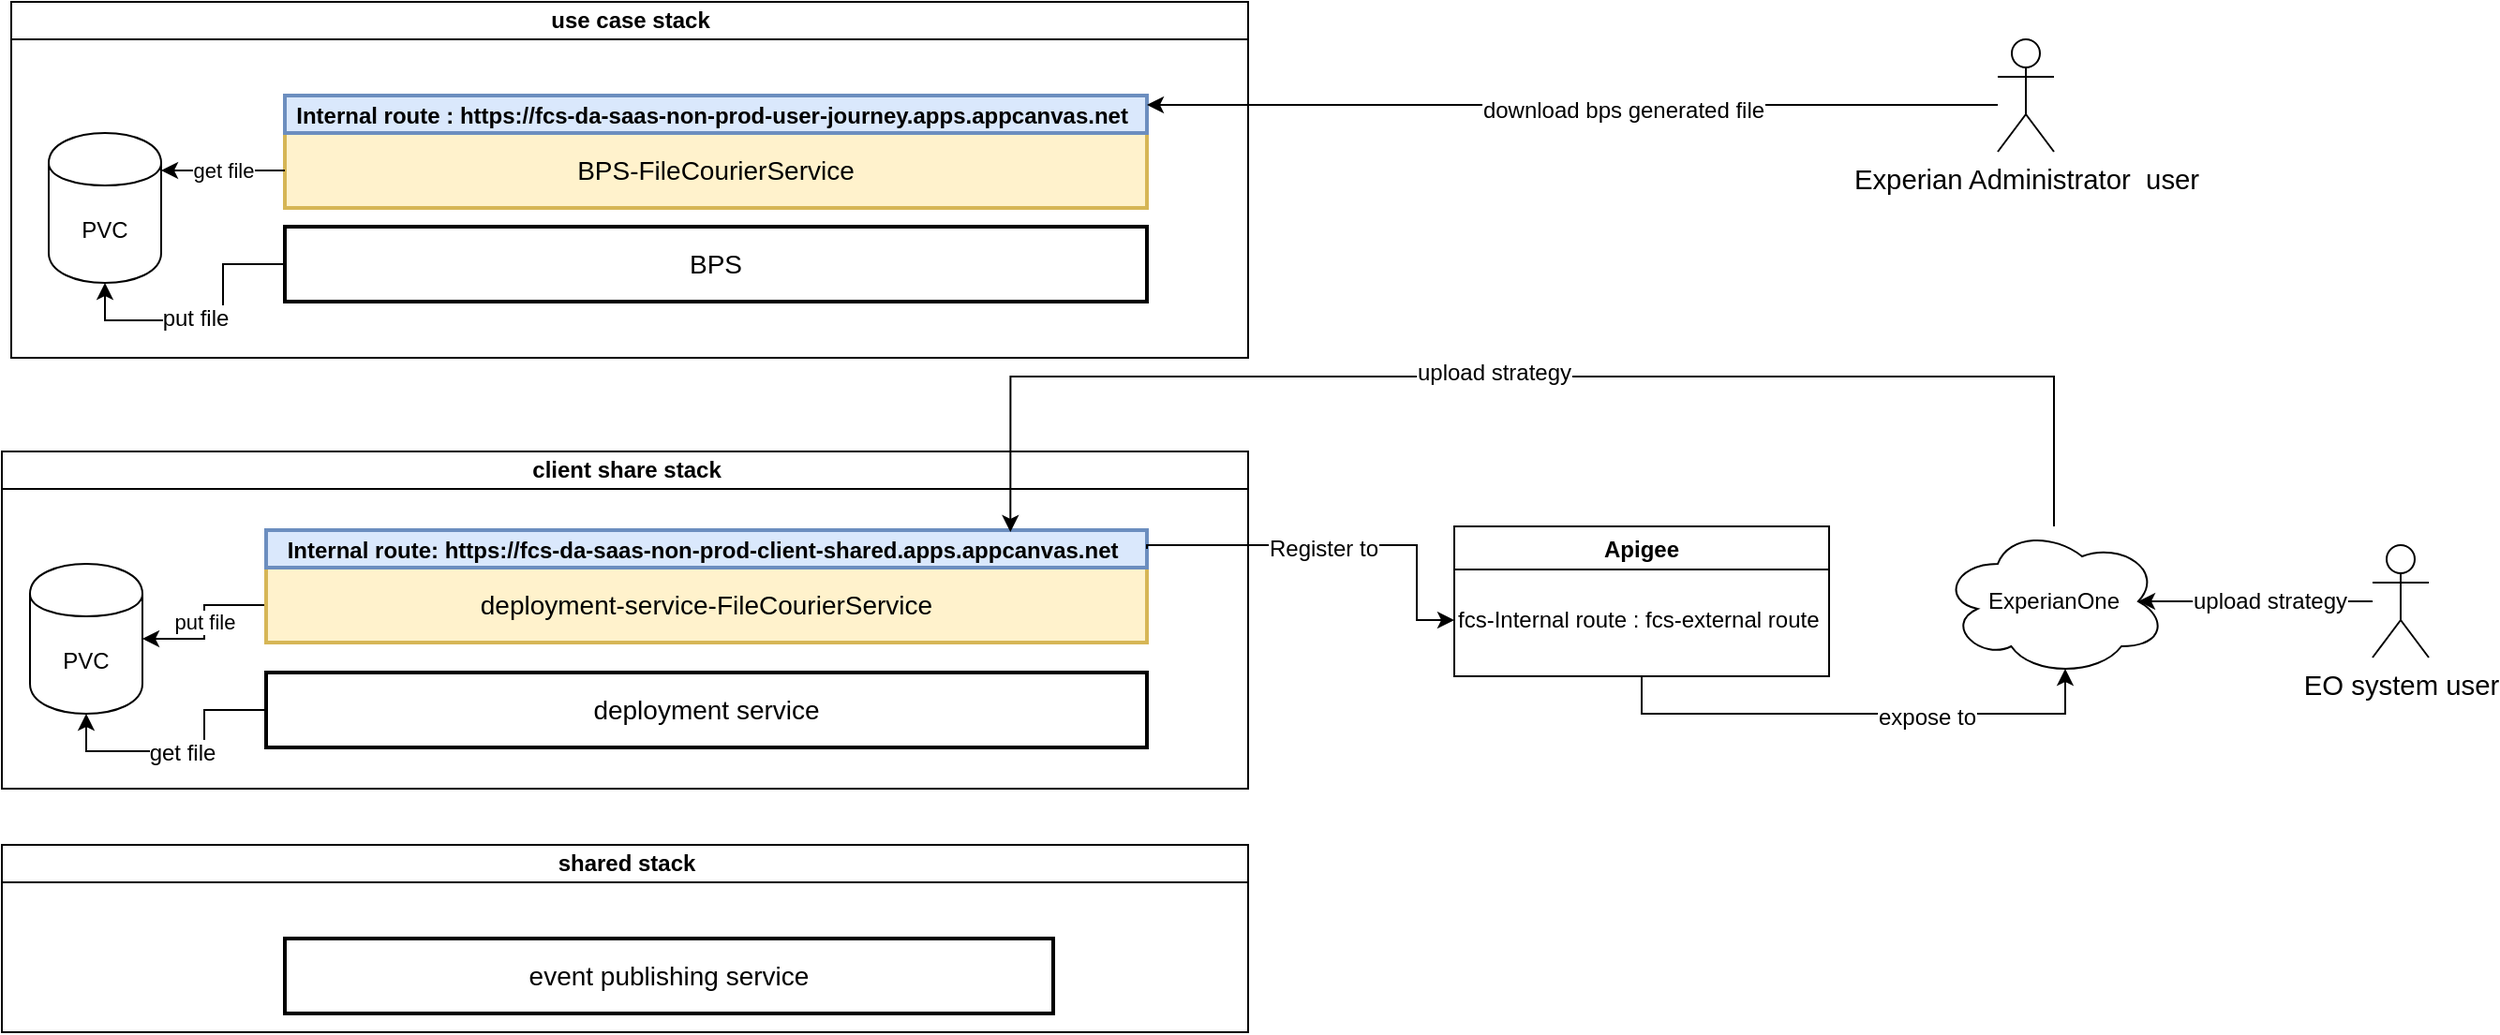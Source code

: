 <mxfile version="11.1.4" type="github"><diagram id="W_1h54hWObX5pn6dxqBk" name="Page-1"><mxGraphModel dx="1600" dy="804" grid="1" gridSize="10" guides="1" tooltips="1" connect="1" arrows="1" fold="1" page="1" pageScale="1" pageWidth="9091" pageHeight="913" math="0" shadow="0"><root><mxCell id="0"/><mxCell id="1" parent="0"/><mxCell id="J4J6hbRbbnwvo96xEseE-1" value="use case stack" style="swimlane;html=1;startSize=20;horizontal=1;containerType=tree;" vertex="1" parent="1"><mxGeometry x="50" y="30" width="660" height="190" as="geometry"/></mxCell><mxCell id="J4J6hbRbbnwvo96xEseE-9" value="BPS-FileCourierService" style="strokeWidth=2;whiteSpace=wrap;html=1;align=center;fontSize=14;fillColor=#fff2cc;strokeColor=#d6b656;" vertex="1" parent="J4J6hbRbbnwvo96xEseE-1"><mxGeometry x="146" y="70" width="460" height="40" as="geometry"/></mxCell><mxCell id="J4J6hbRbbnwvo96xEseE-54" style="edgeStyle=orthogonalEdgeStyle;rounded=0;orthogonalLoop=1;jettySize=auto;html=1;entryX=0.5;entryY=1;entryDx=0;entryDy=0;" edge="1" parent="J4J6hbRbbnwvo96xEseE-1" source="J4J6hbRbbnwvo96xEseE-10" target="J4J6hbRbbnwvo96xEseE-53"><mxGeometry relative="1" as="geometry"/></mxCell><mxCell id="J4J6hbRbbnwvo96xEseE-57" value="put file" style="text;html=1;resizable=0;points=[];align=center;verticalAlign=middle;labelBackgroundColor=#ffffff;" vertex="1" connectable="0" parent="J4J6hbRbbnwvo96xEseE-54"><mxGeometry x="0.069" y="-1" relative="1" as="geometry"><mxPoint as="offset"/></mxGeometry></mxCell><mxCell id="J4J6hbRbbnwvo96xEseE-10" value="BPS" style="strokeWidth=2;whiteSpace=wrap;html=1;align=center;fontSize=14;" vertex="1" parent="J4J6hbRbbnwvo96xEseE-1"><mxGeometry x="146" y="120" width="460" height="40" as="geometry"/></mxCell><mxCell id="J4J6hbRbbnwvo96xEseE-22" value="&lt;b&gt;&lt;font style=&quot;font-size: 12px&quot;&gt;Internal route :&amp;nbsp;https://fcs-da-saas-non-prod-user-journey.apps.appcanvas.net&lt;/font&gt;&amp;nbsp;&lt;/b&gt;" style="strokeWidth=2;whiteSpace=wrap;html=1;align=center;fontSize=14;fillColor=#dae8fc;strokeColor=#6c8ebf;" vertex="1" parent="J4J6hbRbbnwvo96xEseE-1"><mxGeometry x="146" y="50" width="460" height="20" as="geometry"/></mxCell><mxCell id="J4J6hbRbbnwvo96xEseE-61" value="get file" style="edgeStyle=orthogonalEdgeStyle;rounded=0;orthogonalLoop=1;jettySize=auto;html=1;" edge="1" parent="J4J6hbRbbnwvo96xEseE-1" source="J4J6hbRbbnwvo96xEseE-9" target="J4J6hbRbbnwvo96xEseE-53"><mxGeometry relative="1" as="geometry"><Array as="points"><mxPoint x="100" y="90"/><mxPoint x="100" y="90"/></Array></mxGeometry></mxCell><mxCell id="J4J6hbRbbnwvo96xEseE-53" value="PVC" style="shape=cylinder;whiteSpace=wrap;html=1;boundedLbl=1;backgroundOutline=1;" vertex="1" parent="J4J6hbRbbnwvo96xEseE-1"><mxGeometry x="20" y="70" width="60" height="80" as="geometry"/></mxCell><mxCell id="J4J6hbRbbnwvo96xEseE-12" value="client share stack" style="swimlane;html=1;startSize=20;horizontal=1;containerType=tree;" vertex="1" parent="1"><mxGeometry x="45" y="270" width="665" height="180" as="geometry"/></mxCell><mxCell id="J4J6hbRbbnwvo96xEseE-63" value="put file" style="edgeStyle=orthogonalEdgeStyle;rounded=0;orthogonalLoop=1;jettySize=auto;html=1;" edge="1" parent="J4J6hbRbbnwvo96xEseE-12" source="J4J6hbRbbnwvo96xEseE-13" target="J4J6hbRbbnwvo96xEseE-62"><mxGeometry relative="1" as="geometry"/></mxCell><mxCell id="J4J6hbRbbnwvo96xEseE-13" value="deployment-service-FileCourierService" style="strokeWidth=2;whiteSpace=wrap;html=1;align=center;fontSize=14;fillColor=#fff2cc;strokeColor=#d6b656;" vertex="1" parent="J4J6hbRbbnwvo96xEseE-12"><mxGeometry x="141" y="62" width="470" height="40" as="geometry"/></mxCell><mxCell id="J4J6hbRbbnwvo96xEseE-65" style="edgeStyle=orthogonalEdgeStyle;rounded=0;orthogonalLoop=1;jettySize=auto;html=1;entryX=0.5;entryY=1;entryDx=0;entryDy=0;" edge="1" parent="J4J6hbRbbnwvo96xEseE-12" source="J4J6hbRbbnwvo96xEseE-14" target="J4J6hbRbbnwvo96xEseE-62"><mxGeometry relative="1" as="geometry"/></mxCell><mxCell id="J4J6hbRbbnwvo96xEseE-66" value="get file" style="text;html=1;resizable=0;points=[];align=center;verticalAlign=middle;labelBackgroundColor=#ffffff;" vertex="1" connectable="0" parent="J4J6hbRbbnwvo96xEseE-65"><mxGeometry x="-0.029" y="1" relative="1" as="geometry"><mxPoint as="offset"/></mxGeometry></mxCell><mxCell id="J4J6hbRbbnwvo96xEseE-14" value="deployment service" style="strokeWidth=2;whiteSpace=wrap;html=1;align=center;fontSize=14;" vertex="1" parent="J4J6hbRbbnwvo96xEseE-12"><mxGeometry x="141" y="118" width="470" height="40" as="geometry"/></mxCell><mxCell id="J4J6hbRbbnwvo96xEseE-28" value="&lt;b&gt;&lt;font style=&quot;font-size: 12px&quot;&gt;Internal route:&amp;nbsp;https://fcs-da-saas-non-prod-client-shared.apps.appcanvas.net&lt;/font&gt;&amp;nbsp;&lt;/b&gt;" style="strokeWidth=2;whiteSpace=wrap;html=1;align=center;fontSize=14;fillColor=#dae8fc;strokeColor=#6c8ebf;" vertex="1" parent="J4J6hbRbbnwvo96xEseE-12"><mxGeometry x="141" y="42" width="470" height="20" as="geometry"/></mxCell><mxCell id="J4J6hbRbbnwvo96xEseE-62" value="PVC" style="shape=cylinder;whiteSpace=wrap;html=1;boundedLbl=1;backgroundOutline=1;" vertex="1" parent="J4J6hbRbbnwvo96xEseE-12"><mxGeometry x="15" y="60" width="60" height="80" as="geometry"/></mxCell><mxCell id="J4J6hbRbbnwvo96xEseE-16" value="shared stack" style="swimlane;html=1;startSize=20;horizontal=1;containerType=tree;" vertex="1" parent="1"><mxGeometry x="45" y="480" width="665" height="100" as="geometry"/></mxCell><mxCell id="J4J6hbRbbnwvo96xEseE-17" value="event publishing service" style="strokeWidth=2;whiteSpace=wrap;html=1;align=center;fontSize=14;" vertex="1" parent="J4J6hbRbbnwvo96xEseE-16"><mxGeometry x="151" y="50" width="410" height="40" as="geometry"/></mxCell><mxCell id="J4J6hbRbbnwvo96xEseE-31" style="edgeStyle=orthogonalEdgeStyle;rounded=0;orthogonalLoop=1;jettySize=auto;html=1;exitX=1;exitY=0.5;exitDx=0;exitDy=0;" edge="1" parent="1" source="J4J6hbRbbnwvo96xEseE-28"><mxGeometry relative="1" as="geometry"><mxPoint x="820" y="360" as="targetPoint"/><Array as="points"><mxPoint x="800" y="320"/><mxPoint x="800" y="360"/></Array></mxGeometry></mxCell><mxCell id="J4J6hbRbbnwvo96xEseE-35" value="Register to" style="text;html=1;resizable=0;points=[];align=center;verticalAlign=middle;labelBackgroundColor=#ffffff;" vertex="1" connectable="0" parent="J4J6hbRbbnwvo96xEseE-31"><mxGeometry x="0.126" y="-3" relative="1" as="geometry"><mxPoint x="-20" y="-1" as="offset"/></mxGeometry></mxCell><mxCell id="J4J6hbRbbnwvo96xEseE-34" value="Apigee" style="swimlane;" vertex="1" parent="1"><mxGeometry x="820" y="310" width="200" height="80" as="geometry"/></mxCell><mxCell id="J4J6hbRbbnwvo96xEseE-37" value="fcs-Internal route : fcs-external route" style="text;html=1;resizable=0;points=[];autosize=1;align=left;verticalAlign=top;spacingTop=-4;" vertex="1" parent="J4J6hbRbbnwvo96xEseE-34"><mxGeometry y="40" width="210" height="20" as="geometry"/></mxCell><mxCell id="J4J6hbRbbnwvo96xEseE-45" style="edgeStyle=orthogonalEdgeStyle;rounded=0;orthogonalLoop=1;jettySize=auto;html=1;entryX=0.875;entryY=0.5;entryDx=0;entryDy=0;entryPerimeter=0;" edge="1" parent="1" source="J4J6hbRbbnwvo96xEseE-38" target="J4J6hbRbbnwvo96xEseE-43"><mxGeometry relative="1" as="geometry"/></mxCell><mxCell id="J4J6hbRbbnwvo96xEseE-48" value="upload strategy" style="text;html=1;resizable=0;points=[];align=center;verticalAlign=middle;labelBackgroundColor=#ffffff;" vertex="1" connectable="0" parent="J4J6hbRbbnwvo96xEseE-45"><mxGeometry x="0.168" relative="1" as="geometry"><mxPoint x="18" as="offset"/></mxGeometry></mxCell><mxCell id="J4J6hbRbbnwvo96xEseE-38" value="&lt;span lang=&quot;EN-GB&quot; style=&quot;font-size: 11.0pt ; font-family: &amp;#34;calibri&amp;#34; , sans-serif&quot;&gt;EO system user&lt;/span&gt;" style="shape=umlActor;verticalLabelPosition=bottom;labelBackgroundColor=#ffffff;verticalAlign=top;html=1;outlineConnect=0;" vertex="1" parent="1"><mxGeometry x="1310" y="320" width="30" height="60" as="geometry"/></mxCell><mxCell id="J4J6hbRbbnwvo96xEseE-46" style="edgeStyle=orthogonalEdgeStyle;rounded=0;orthogonalLoop=1;jettySize=auto;html=1;entryX=0.845;entryY=0.05;entryDx=0;entryDy=0;entryPerimeter=0;" edge="1" parent="1" source="J4J6hbRbbnwvo96xEseE-43" target="J4J6hbRbbnwvo96xEseE-28"><mxGeometry relative="1" as="geometry"><Array as="points"><mxPoint x="1140" y="230"/><mxPoint x="583" y="230"/></Array></mxGeometry></mxCell><mxCell id="J4J6hbRbbnwvo96xEseE-52" value="upload strategy" style="text;html=1;resizable=0;points=[];align=center;verticalAlign=middle;labelBackgroundColor=#ffffff;" vertex="1" connectable="0" parent="J4J6hbRbbnwvo96xEseE-46"><mxGeometry x="0.053" y="-2" relative="1" as="geometry"><mxPoint as="offset"/></mxGeometry></mxCell><mxCell id="J4J6hbRbbnwvo96xEseE-43" value="ExperianOne" style="ellipse;shape=cloud;whiteSpace=wrap;html=1;" vertex="1" parent="1"><mxGeometry x="1080" y="310" width="120" height="80" as="geometry"/></mxCell><mxCell id="J4J6hbRbbnwvo96xEseE-44" value="" style="edgeStyle=orthogonalEdgeStyle;rounded=0;orthogonalLoop=1;jettySize=auto;html=1;entryX=0.55;entryY=0.95;entryDx=0;entryDy=0;entryPerimeter=0;exitX=0.5;exitY=1;exitDx=0;exitDy=0;" edge="1" parent="1" source="J4J6hbRbbnwvo96xEseE-34" target="J4J6hbRbbnwvo96xEseE-43"><mxGeometry relative="1" as="geometry"><Array as="points"><mxPoint x="920" y="410"/><mxPoint x="1146" y="410"/></Array></mxGeometry></mxCell><mxCell id="J4J6hbRbbnwvo96xEseE-47" value="expose to" style="text;html=1;resizable=0;points=[];align=center;verticalAlign=middle;labelBackgroundColor=#ffffff;" vertex="1" connectable="0" parent="J4J6hbRbbnwvo96xEseE-44"><mxGeometry x="0.274" y="-2" relative="1" as="geometry"><mxPoint as="offset"/></mxGeometry></mxCell><mxCell id="J4J6hbRbbnwvo96xEseE-50" style="edgeStyle=orthogonalEdgeStyle;rounded=0;orthogonalLoop=1;jettySize=auto;html=1;entryX=1;entryY=0.25;entryDx=0;entryDy=0;" edge="1" parent="1" source="J4J6hbRbbnwvo96xEseE-49" target="J4J6hbRbbnwvo96xEseE-22"><mxGeometry relative="1" as="geometry"><Array as="points"><mxPoint x="990" y="85"/><mxPoint x="990" y="85"/></Array></mxGeometry></mxCell><mxCell id="J4J6hbRbbnwvo96xEseE-51" value="download bps generated file" style="text;html=1;resizable=0;points=[];align=center;verticalAlign=middle;labelBackgroundColor=#ffffff;" vertex="1" connectable="0" parent="J4J6hbRbbnwvo96xEseE-50"><mxGeometry x="-0.119" y="3" relative="1" as="geometry"><mxPoint as="offset"/></mxGeometry></mxCell><mxCell id="J4J6hbRbbnwvo96xEseE-49" value="&lt;span lang=&quot;EN-GB&quot; style=&quot;font-size: 11.0pt ; font-family: &amp;#34;calibri&amp;#34; , sans-serif&quot;&gt;Experian Administrator&amp;nbsp; user&lt;/span&gt;" style="shape=umlActor;verticalLabelPosition=bottom;labelBackgroundColor=#ffffff;verticalAlign=top;html=1;outlineConnect=0;" vertex="1" parent="1"><mxGeometry x="1110" y="50" width="30" height="60" as="geometry"/></mxCell></root></mxGraphModel></diagram><diagram id="y-IFCLvPM05_312IPKA6" name="Page-2"><mxGraphModel dx="1600" dy="804" grid="1" gridSize="10" guides="1" tooltips="1" connect="1" arrows="1" fold="1" page="1" pageScale="1" pageWidth="9091" pageHeight="913" math="0" shadow="0"><root><mxCell id="QoGAFxW_DSdawNoJcHGn-0"/><mxCell id="QoGAFxW_DSdawNoJcHGn-1" parent="QoGAFxW_DSdawNoJcHGn-0"/><mxCell id="QoGAFxW_DSdawNoJcHGn-2" value="use case stack" style="swimlane;html=1;startSize=20;horizontal=1;containerType=tree;" vertex="1" parent="QoGAFxW_DSdawNoJcHGn-1"><mxGeometry x="50" y="151" width="660" height="289" as="geometry"/></mxCell><mxCell id="QoGAFxW_DSdawNoJcHGn-3" value="BPS-FileCourierService" style="strokeWidth=2;whiteSpace=wrap;html=1;align=center;fontSize=14;fillColor=#fff2cc;strokeColor=#d6b656;" vertex="1" parent="QoGAFxW_DSdawNoJcHGn-2"><mxGeometry x="146" y="70" width="460" height="40" as="geometry"/></mxCell><mxCell id="QoGAFxW_DSdawNoJcHGn-4" style="edgeStyle=orthogonalEdgeStyle;rounded=0;orthogonalLoop=1;jettySize=auto;html=1;entryX=0.5;entryY=1;entryDx=0;entryDy=0;" edge="1" parent="QoGAFxW_DSdawNoJcHGn-2" source="QoGAFxW_DSdawNoJcHGn-6" target="QoGAFxW_DSdawNoJcHGn-9"><mxGeometry relative="1" as="geometry"/></mxCell><mxCell id="QoGAFxW_DSdawNoJcHGn-5" value="put file" style="text;html=1;resizable=0;points=[];align=center;verticalAlign=middle;labelBackgroundColor=#ffffff;" vertex="1" connectable="0" parent="QoGAFxW_DSdawNoJcHGn-4"><mxGeometry x="0.069" y="-1" relative="1" as="geometry"><mxPoint as="offset"/></mxGeometry></mxCell><mxCell id="QoGAFxW_DSdawNoJcHGn-6" value="BPS" style="strokeWidth=2;whiteSpace=wrap;html=1;align=center;fontSize=14;" vertex="1" parent="QoGAFxW_DSdawNoJcHGn-2"><mxGeometry x="146" y="120" width="494" height="40" as="geometry"/></mxCell><mxCell id="QoGAFxW_DSdawNoJcHGn-7" value="&lt;b&gt;&lt;font style=&quot;font-size: 12px&quot;&gt;Internal route :&amp;nbsp;https://fcs-da-saas-non-prod-user-journey.apps.appcanvas.net&lt;/font&gt;&amp;nbsp;&lt;/b&gt;" style="strokeWidth=2;whiteSpace=wrap;html=1;align=center;fontSize=14;fillColor=#dae8fc;strokeColor=#6c8ebf;" vertex="1" parent="QoGAFxW_DSdawNoJcHGn-2"><mxGeometry x="146" y="50" width="460" height="20" as="geometry"/></mxCell><mxCell id="QoGAFxW_DSdawNoJcHGn-8" value="get file" style="edgeStyle=orthogonalEdgeStyle;rounded=0;orthogonalLoop=1;jettySize=auto;html=1;" edge="1" parent="QoGAFxW_DSdawNoJcHGn-2" source="QoGAFxW_DSdawNoJcHGn-3" target="QoGAFxW_DSdawNoJcHGn-9"><mxGeometry relative="1" as="geometry"><Array as="points"><mxPoint x="100" y="90"/><mxPoint x="100" y="90"/></Array></mxGeometry></mxCell><mxCell id="QoGAFxW_DSdawNoJcHGn-9" value="PVC 1" style="shape=cylinder;whiteSpace=wrap;html=1;boundedLbl=1;backgroundOutline=1;" vertex="1" parent="QoGAFxW_DSdawNoJcHGn-2"><mxGeometry x="20" y="70" width="60" height="80" as="geometry"/></mxCell><mxCell id="QoGAFxW_DSdawNoJcHGn-35" value="get file" style="edgeStyle=orthogonalEdgeStyle;rounded=0;orthogonalLoop=1;jettySize=auto;html=1;" edge="1" parent="QoGAFxW_DSdawNoJcHGn-2" target="QoGAFxW_DSdawNoJcHGn-36"><mxGeometry relative="1" as="geometry"><Array as="points"><mxPoint x="146" y="219"/></Array><mxPoint x="146" y="199" as="sourcePoint"/></mxGeometry></mxCell><mxCell id="QoGAFxW_DSdawNoJcHGn-36" value="&amp;nbsp;PVC 2" style="shape=cylinder;whiteSpace=wrap;html=1;boundedLbl=1;backgroundOutline=1;" vertex="1" parent="QoGAFxW_DSdawNoJcHGn-2"><mxGeometry x="20" y="179" width="60" height="80" as="geometry"/></mxCell><mxCell id="QoGAFxW_DSdawNoJcHGn-37" value="Other-FileCourierService (future*)" style="strokeWidth=2;whiteSpace=wrap;html=1;align=center;fontSize=14;fillColor=#d5e8d4;strokeColor=#82b366;" vertex="1" parent="QoGAFxW_DSdawNoJcHGn-2"><mxGeometry x="146" y="199" width="494" height="40" as="geometry"/></mxCell><mxCell id="QoGAFxW_DSdawNoJcHGn-39" value="&lt;b&gt;&lt;font style=&quot;font-size: 12px&quot;&gt;Internal route :&amp;nbsp;https://&lt;font color=&quot;#ff0000&quot;&gt;other-fcs&lt;/font&gt;-da-saas-non-prod-user-journey.apps.appcanvas.net&lt;/font&gt;&amp;nbsp;&lt;/b&gt;" style="strokeWidth=2;whiteSpace=wrap;html=1;align=center;fontSize=14;fillColor=#dae8fc;strokeColor=#6c8ebf;" vertex="1" parent="QoGAFxW_DSdawNoJcHGn-2"><mxGeometry x="146" y="179" width="494" height="20" as="geometry"/></mxCell><mxCell id="QoGAFxW_DSdawNoJcHGn-10" value="client share stack" style="swimlane;html=1;startSize=20;horizontal=1;containerType=tree;" vertex="1" parent="QoGAFxW_DSdawNoJcHGn-1"><mxGeometry x="47.5" y="456" width="665" height="180" as="geometry"/></mxCell><mxCell id="QoGAFxW_DSdawNoJcHGn-11" value="put file" style="edgeStyle=orthogonalEdgeStyle;rounded=0;orthogonalLoop=1;jettySize=auto;html=1;" edge="1" parent="QoGAFxW_DSdawNoJcHGn-10" source="QoGAFxW_DSdawNoJcHGn-12" target="QoGAFxW_DSdawNoJcHGn-17"><mxGeometry relative="1" as="geometry"/></mxCell><mxCell id="QoGAFxW_DSdawNoJcHGn-12" value="deployment-service-FileCourierService (future*)" style="strokeWidth=2;whiteSpace=wrap;html=1;align=center;fontSize=14;fillColor=#d5e8d4;strokeColor=#82b366;" vertex="1" parent="QoGAFxW_DSdawNoJcHGn-10"><mxGeometry x="141" y="62" width="489" height="40" as="geometry"/></mxCell><mxCell id="QoGAFxW_DSdawNoJcHGn-13" style="edgeStyle=orthogonalEdgeStyle;rounded=0;orthogonalLoop=1;jettySize=auto;html=1;entryX=0.5;entryY=1;entryDx=0;entryDy=0;" edge="1" parent="QoGAFxW_DSdawNoJcHGn-10" source="QoGAFxW_DSdawNoJcHGn-15" target="QoGAFxW_DSdawNoJcHGn-17"><mxGeometry relative="1" as="geometry"/></mxCell><mxCell id="QoGAFxW_DSdawNoJcHGn-14" value="get file" style="text;html=1;resizable=0;points=[];align=center;verticalAlign=middle;labelBackgroundColor=#ffffff;" vertex="1" connectable="0" parent="QoGAFxW_DSdawNoJcHGn-13"><mxGeometry x="-0.029" y="1" relative="1" as="geometry"><mxPoint as="offset"/></mxGeometry></mxCell><mxCell id="QoGAFxW_DSdawNoJcHGn-15" value="deployment service" style="strokeWidth=2;whiteSpace=wrap;html=1;align=center;fontSize=14;" vertex="1" parent="QoGAFxW_DSdawNoJcHGn-10"><mxGeometry x="141" y="118" width="489" height="40" as="geometry"/></mxCell><mxCell id="QoGAFxW_DSdawNoJcHGn-16" value="&lt;b&gt;&lt;font style=&quot;font-size: 12px&quot;&gt;Internal route:&amp;nbsp;https://&lt;font color=&quot;#ff0000&quot;&gt;ds-fcs&lt;/font&gt;-da-saas-non-prod-client-shared.apps.appcanvas.net&lt;/font&gt;&amp;nbsp;&lt;/b&gt;" style="strokeWidth=2;whiteSpace=wrap;html=1;align=center;fontSize=14;fillColor=#dae8fc;strokeColor=#6c8ebf;" vertex="1" parent="QoGAFxW_DSdawNoJcHGn-10"><mxGeometry x="141" y="42" width="489" height="20" as="geometry"/></mxCell><mxCell id="QoGAFxW_DSdawNoJcHGn-17" value="PVC" style="shape=cylinder;whiteSpace=wrap;html=1;boundedLbl=1;backgroundOutline=1;" vertex="1" parent="QoGAFxW_DSdawNoJcHGn-10"><mxGeometry x="15" y="60" width="60" height="80" as="geometry"/></mxCell><mxCell id="QoGAFxW_DSdawNoJcHGn-20" value="use case stack" style="swimlane;html=1;startSize=20;horizontal=1;containerType=tree;" vertex="1" parent="QoGAFxW_DSdawNoJcHGn-1"><mxGeometry x="750" y="156" width="660" height="190" as="geometry"/></mxCell><mxCell id="QoGAFxW_DSdawNoJcHGn-21" value="FileCourierService" style="strokeWidth=2;whiteSpace=wrap;html=1;align=center;fontSize=14;fillColor=#fff2cc;strokeColor=#d6b656;" vertex="1" parent="QoGAFxW_DSdawNoJcHGn-20"><mxGeometry x="146" y="70" width="460" height="40" as="geometry"/></mxCell><mxCell id="QoGAFxW_DSdawNoJcHGn-22" style="edgeStyle=orthogonalEdgeStyle;rounded=0;orthogonalLoop=1;jettySize=auto;html=1;entryX=0.5;entryY=1;entryDx=0;entryDy=0;" edge="1" parent="QoGAFxW_DSdawNoJcHGn-20" source="QoGAFxW_DSdawNoJcHGn-24" target="QoGAFxW_DSdawNoJcHGn-27"><mxGeometry relative="1" as="geometry"/></mxCell><mxCell id="QoGAFxW_DSdawNoJcHGn-23" value="put file" style="text;html=1;resizable=0;points=[];align=center;verticalAlign=middle;labelBackgroundColor=#ffffff;" vertex="1" connectable="0" parent="QoGAFxW_DSdawNoJcHGn-22"><mxGeometry x="0.069" y="-1" relative="1" as="geometry"><mxPoint as="offset"/></mxGeometry></mxCell><mxCell id="QoGAFxW_DSdawNoJcHGn-24" value="BPS" style="strokeWidth=2;whiteSpace=wrap;html=1;align=center;fontSize=14;" vertex="1" parent="QoGAFxW_DSdawNoJcHGn-20"><mxGeometry x="146" y="120" width="460" height="40" as="geometry"/></mxCell><mxCell id="QoGAFxW_DSdawNoJcHGn-25" value="&lt;b&gt;&lt;font style=&quot;font-size: 12px&quot;&gt;Internal route :&amp;nbsp;https://fcs-da-saas-non-prod-user-journey.apps.appcanvas.net&lt;/font&gt;&amp;nbsp;&lt;/b&gt;" style="strokeWidth=2;whiteSpace=wrap;html=1;align=center;fontSize=14;fillColor=#dae8fc;strokeColor=#6c8ebf;" vertex="1" parent="QoGAFxW_DSdawNoJcHGn-20"><mxGeometry x="146" y="50" width="460" height="20" as="geometry"/></mxCell><mxCell id="QoGAFxW_DSdawNoJcHGn-26" value="get file" style="edgeStyle=orthogonalEdgeStyle;rounded=0;orthogonalLoop=1;jettySize=auto;html=1;" edge="1" parent="QoGAFxW_DSdawNoJcHGn-20" source="QoGAFxW_DSdawNoJcHGn-21" target="QoGAFxW_DSdawNoJcHGn-27"><mxGeometry relative="1" as="geometry"><Array as="points"><mxPoint x="100" y="90"/><mxPoint x="100" y="90"/></Array></mxGeometry></mxCell><mxCell id="QoGAFxW_DSdawNoJcHGn-27" value="PVC" style="shape=cylinder;whiteSpace=wrap;html=1;boundedLbl=1;backgroundOutline=1;" vertex="1" parent="QoGAFxW_DSdawNoJcHGn-20"><mxGeometry x="20" y="70" width="60" height="80" as="geometry"/></mxCell><mxCell id="QoGAFxW_DSdawNoJcHGn-28" value="&lt;font style=&quot;font-size: 24px&quot;&gt;New&lt;/font&gt;" style="text;html=1;resizable=0;points=[];autosize=1;align=left;verticalAlign=top;spacingTop=-4;" vertex="1" parent="QoGAFxW_DSdawNoJcHGn-1"><mxGeometry x="371" y="110" width="60" height="20" as="geometry"/></mxCell><mxCell id="QoGAFxW_DSdawNoJcHGn-29" value="&lt;font style=&quot;font-size: 24px&quot;&gt;Current&lt;/font&gt;" style="text;html=1;resizable=0;points=[];autosize=1;align=left;verticalAlign=top;spacingTop=-4;" vertex="1" parent="QoGAFxW_DSdawNoJcHGn-1"><mxGeometry x="1114" y="118" width="100" height="20" as="geometry"/></mxCell><mxCell id="QoGAFxW_DSdawNoJcHGn-30" value="BPS-FileCourierService" style="strokeWidth=2;whiteSpace=wrap;html=1;align=center;fontSize=14;fillColor=#fff2cc;strokeColor=#d6b656;" vertex="1" parent="QoGAFxW_DSdawNoJcHGn-1"><mxGeometry x="196" y="221" width="494" height="40" as="geometry"/></mxCell><mxCell id="QoGAFxW_DSdawNoJcHGn-31" value="&lt;b&gt;&lt;font style=&quot;font-size: 12px&quot;&gt;Internal route :&amp;nbsp;https://&lt;font color=&quot;#ff0000&quot;&gt;bps-fcs&lt;/font&gt;-da-saas-non-prod-user-journey.apps.appcanvas.net&lt;/font&gt;&amp;nbsp;&lt;/b&gt;" style="strokeWidth=2;whiteSpace=wrap;html=1;align=center;fontSize=14;fillColor=#dae8fc;strokeColor=#6c8ebf;" vertex="1" parent="QoGAFxW_DSdawNoJcHGn-1"><mxGeometry x="196" y="201" width="494" height="20" as="geometry"/></mxCell></root></mxGraphModel></diagram></mxfile>